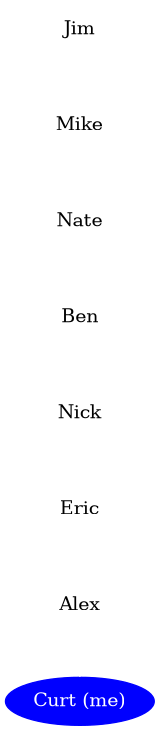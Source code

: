 @startuml
digraph G {
     
  bgcolor="transparent"
  node[style=filled color=white]
  edge[color=white]
     
     

rankdir=BT

me   -> Alex
Alex -> Eric
Eric -> Nick
Nick -> Ben
Ben  -> Nate
Nate -> Mike
Mike -> Jim

me [label="Curt (me)" style=filled color=blue fontcolor=white]

}

@enduml

